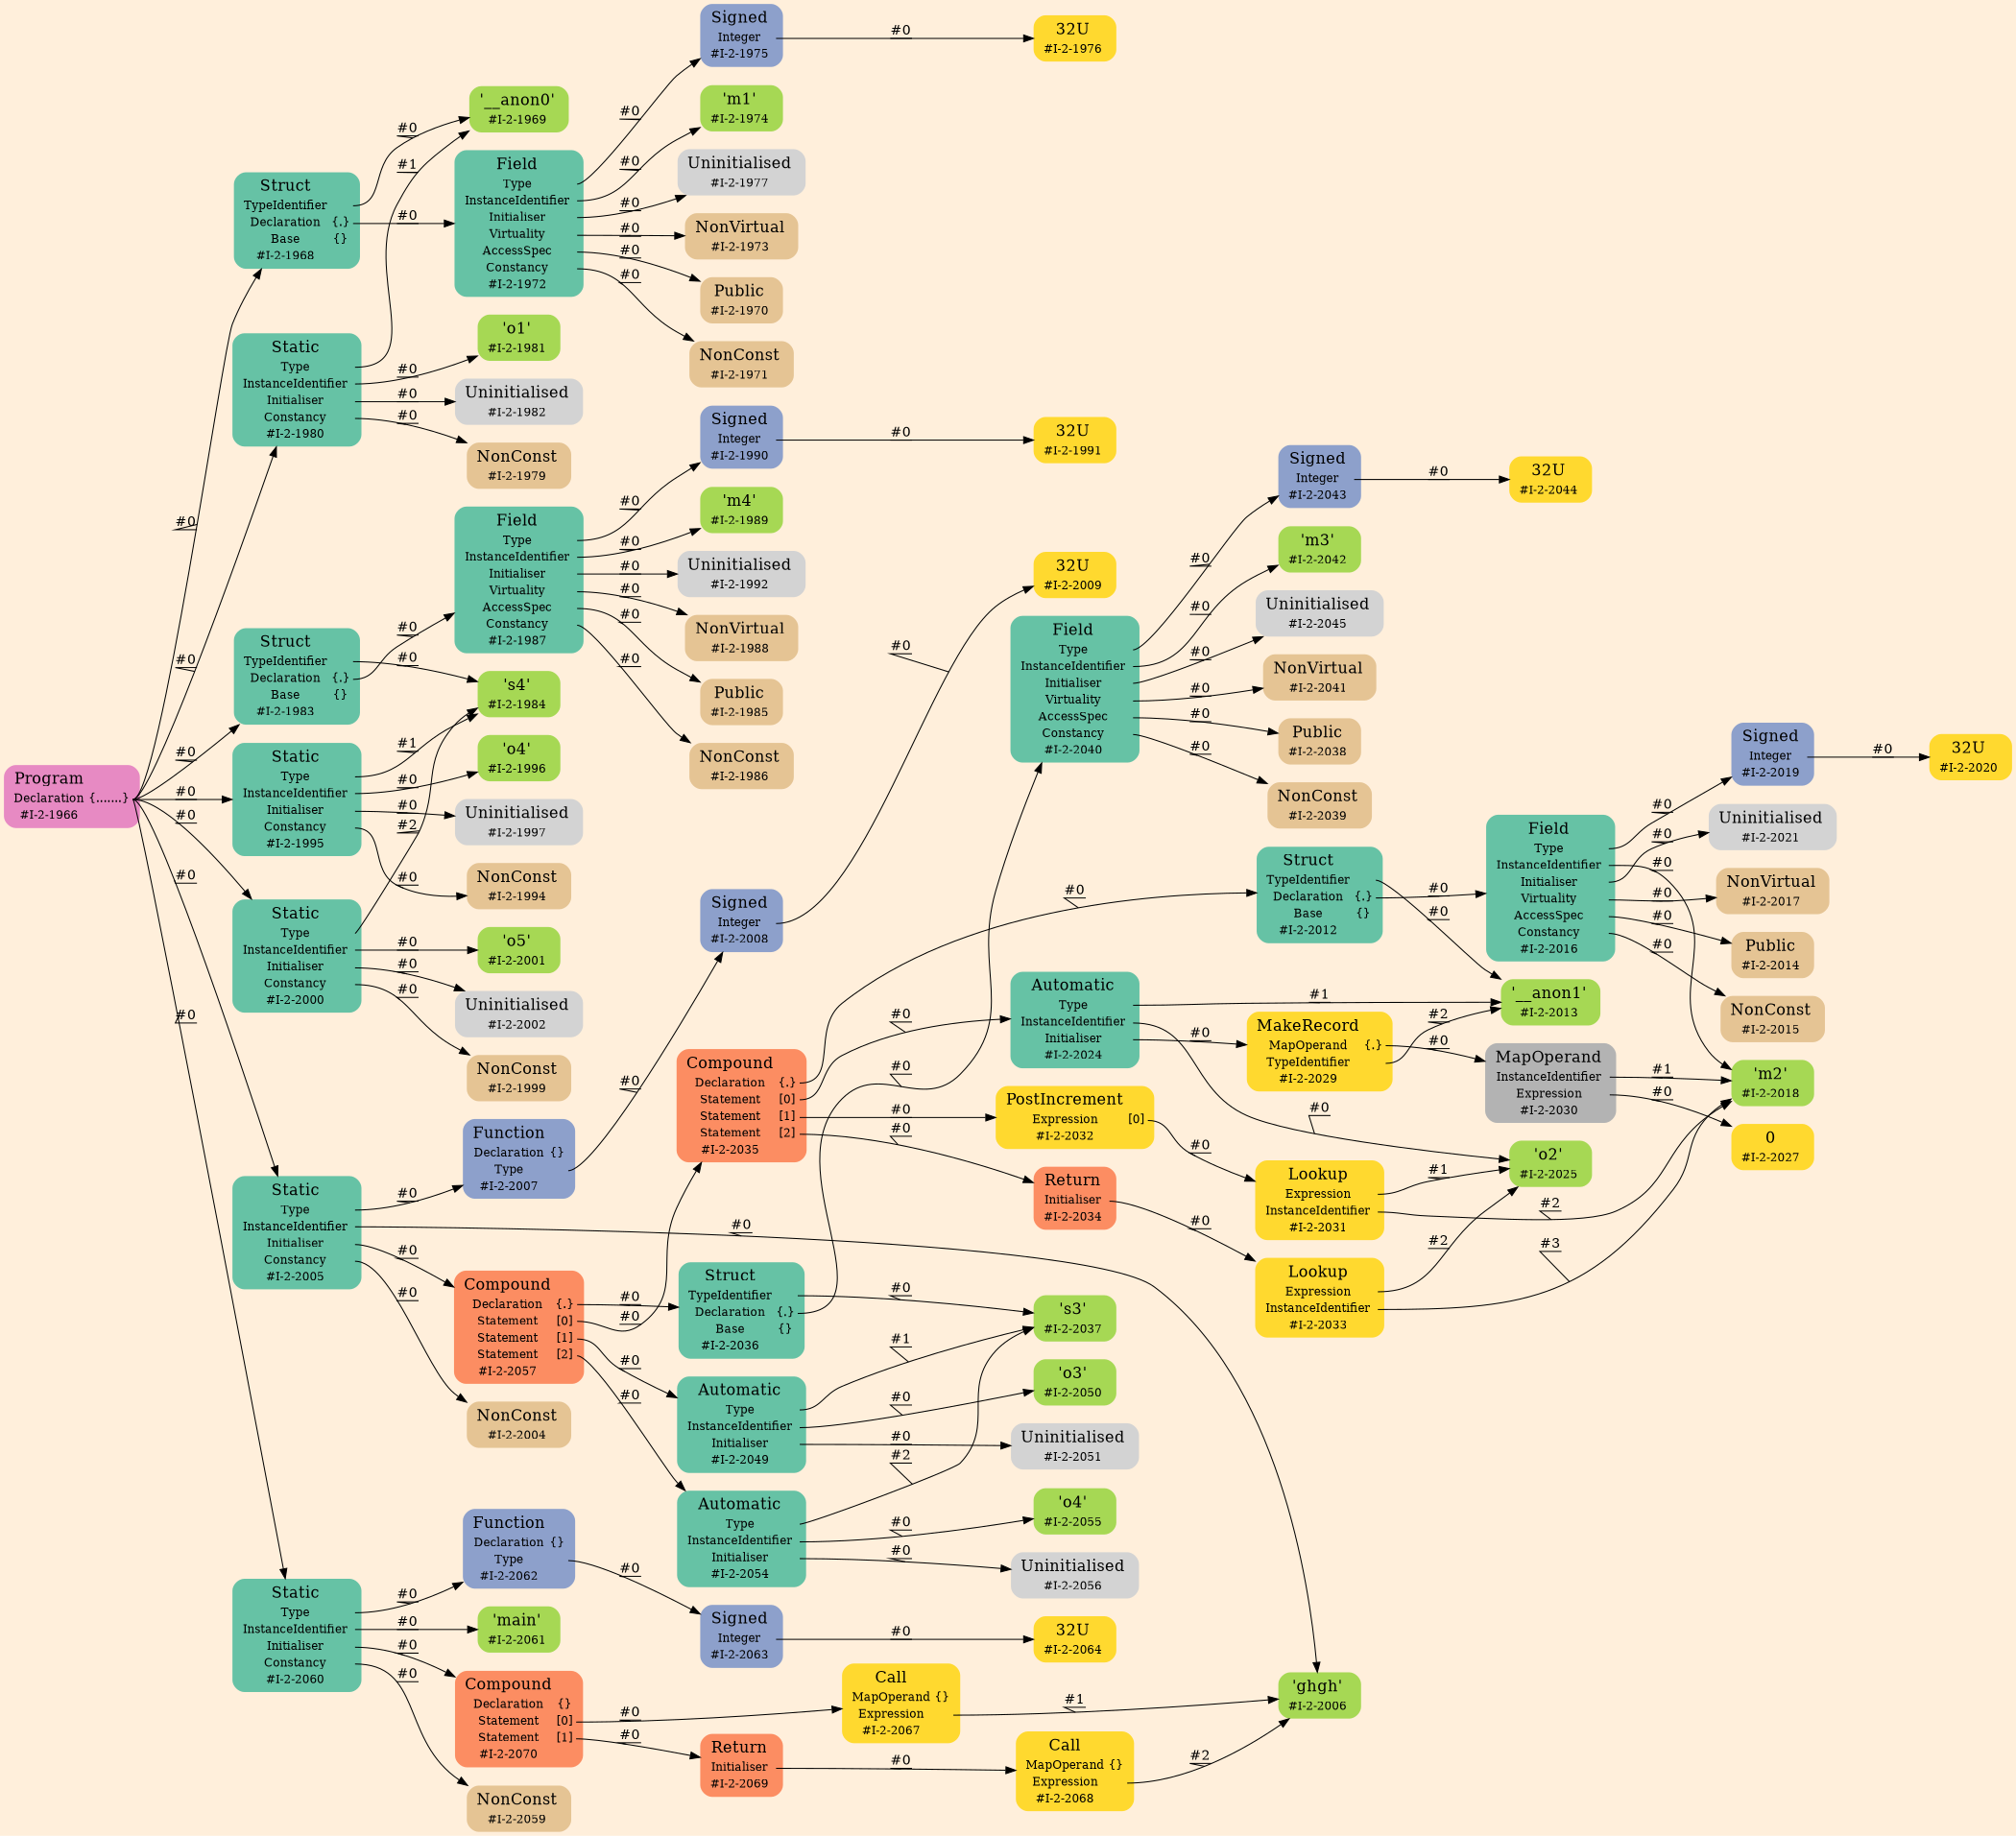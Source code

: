 digraph Inferno {
graph [
rankdir = "LR"
ranksep = 1.0
size = "14,20"
bgcolor = antiquewhite1
color = black
fontcolor = black
];
node [
];

"#I-2-1966" [
shape = "plaintext"
fillcolor = "/set28/4"
label = <<TABLE BORDER="0" CELLBORDER="0" CELLSPACING="0">
 <TR>
  <TD><FONT POINT-SIZE="16.0">Program</FONT></TD>
  <TD></TD>
 </TR>
 <TR>
  <TD>Declaration</TD>
  <TD PORT="port0">{.......}</TD>
 </TR>
 <TR>
  <TD>#I-2-1966</TD>
  <TD PORT="port1"></TD>
 </TR>
</TABLE>>
style = "rounded,filled"
fontsize = "12"
];
"#I-2-1968" [
shape = "plaintext"
fillcolor = "/set28/1"
label = <<TABLE BORDER="0" CELLBORDER="0" CELLSPACING="0">
 <TR>
  <TD><FONT POINT-SIZE="16.0">Struct</FONT></TD>
  <TD></TD>
 </TR>
 <TR>
  <TD>TypeIdentifier</TD>
  <TD PORT="port0"></TD>
 </TR>
 <TR>
  <TD>Declaration</TD>
  <TD PORT="port1">{.}</TD>
 </TR>
 <TR>
  <TD>Base</TD>
  <TD PORT="port2">{}</TD>
 </TR>
 <TR>
  <TD>#I-2-1968</TD>
  <TD PORT="port3"></TD>
 </TR>
</TABLE>>
style = "rounded,filled"
fontsize = "12"
];
"#I-2-1969" [
shape = "plaintext"
fillcolor = "/set28/5"
label = <<TABLE BORDER="0" CELLBORDER="0" CELLSPACING="0">
 <TR>
  <TD><FONT POINT-SIZE="16.0">'__anon0'</FONT></TD>
  <TD></TD>
 </TR>
 <TR>
  <TD>#I-2-1969</TD>
  <TD PORT="port0"></TD>
 </TR>
</TABLE>>
style = "rounded,filled"
fontsize = "12"
];
"#I-2-1972" [
shape = "plaintext"
fillcolor = "/set28/1"
label = <<TABLE BORDER="0" CELLBORDER="0" CELLSPACING="0">
 <TR>
  <TD><FONT POINT-SIZE="16.0">Field</FONT></TD>
  <TD></TD>
 </TR>
 <TR>
  <TD>Type</TD>
  <TD PORT="port0"></TD>
 </TR>
 <TR>
  <TD>InstanceIdentifier</TD>
  <TD PORT="port1"></TD>
 </TR>
 <TR>
  <TD>Initialiser</TD>
  <TD PORT="port2"></TD>
 </TR>
 <TR>
  <TD>Virtuality</TD>
  <TD PORT="port3"></TD>
 </TR>
 <TR>
  <TD>AccessSpec</TD>
  <TD PORT="port4"></TD>
 </TR>
 <TR>
  <TD>Constancy</TD>
  <TD PORT="port5"></TD>
 </TR>
 <TR>
  <TD>#I-2-1972</TD>
  <TD PORT="port6"></TD>
 </TR>
</TABLE>>
style = "rounded,filled"
fontsize = "12"
];
"#I-2-1975" [
shape = "plaintext"
fillcolor = "/set28/3"
label = <<TABLE BORDER="0" CELLBORDER="0" CELLSPACING="0">
 <TR>
  <TD><FONT POINT-SIZE="16.0">Signed</FONT></TD>
  <TD></TD>
 </TR>
 <TR>
  <TD>Integer</TD>
  <TD PORT="port0"></TD>
 </TR>
 <TR>
  <TD>#I-2-1975</TD>
  <TD PORT="port1"></TD>
 </TR>
</TABLE>>
style = "rounded,filled"
fontsize = "12"
];
"#I-2-1976" [
shape = "plaintext"
fillcolor = "/set28/6"
label = <<TABLE BORDER="0" CELLBORDER="0" CELLSPACING="0">
 <TR>
  <TD><FONT POINT-SIZE="16.0">32U</FONT></TD>
  <TD></TD>
 </TR>
 <TR>
  <TD>#I-2-1976</TD>
  <TD PORT="port0"></TD>
 </TR>
</TABLE>>
style = "rounded,filled"
fontsize = "12"
];
"#I-2-1974" [
shape = "plaintext"
fillcolor = "/set28/5"
label = <<TABLE BORDER="0" CELLBORDER="0" CELLSPACING="0">
 <TR>
  <TD><FONT POINT-SIZE="16.0">'m1'</FONT></TD>
  <TD></TD>
 </TR>
 <TR>
  <TD>#I-2-1974</TD>
  <TD PORT="port0"></TD>
 </TR>
</TABLE>>
style = "rounded,filled"
fontsize = "12"
];
"#I-2-1977" [
shape = "plaintext"
label = <<TABLE BORDER="0" CELLBORDER="0" CELLSPACING="0">
 <TR>
  <TD><FONT POINT-SIZE="16.0">Uninitialised</FONT></TD>
  <TD></TD>
 </TR>
 <TR>
  <TD>#I-2-1977</TD>
  <TD PORT="port0"></TD>
 </TR>
</TABLE>>
style = "rounded,filled"
fontsize = "12"
];
"#I-2-1973" [
shape = "plaintext"
fillcolor = "/set28/7"
label = <<TABLE BORDER="0" CELLBORDER="0" CELLSPACING="0">
 <TR>
  <TD><FONT POINT-SIZE="16.0">NonVirtual</FONT></TD>
  <TD></TD>
 </TR>
 <TR>
  <TD>#I-2-1973</TD>
  <TD PORT="port0"></TD>
 </TR>
</TABLE>>
style = "rounded,filled"
fontsize = "12"
];
"#I-2-1970" [
shape = "plaintext"
fillcolor = "/set28/7"
label = <<TABLE BORDER="0" CELLBORDER="0" CELLSPACING="0">
 <TR>
  <TD><FONT POINT-SIZE="16.0">Public</FONT></TD>
  <TD></TD>
 </TR>
 <TR>
  <TD>#I-2-1970</TD>
  <TD PORT="port0"></TD>
 </TR>
</TABLE>>
style = "rounded,filled"
fontsize = "12"
];
"#I-2-1971" [
shape = "plaintext"
fillcolor = "/set28/7"
label = <<TABLE BORDER="0" CELLBORDER="0" CELLSPACING="0">
 <TR>
  <TD><FONT POINT-SIZE="16.0">NonConst</FONT></TD>
  <TD></TD>
 </TR>
 <TR>
  <TD>#I-2-1971</TD>
  <TD PORT="port0"></TD>
 </TR>
</TABLE>>
style = "rounded,filled"
fontsize = "12"
];
"#I-2-1980" [
shape = "plaintext"
fillcolor = "/set28/1"
label = <<TABLE BORDER="0" CELLBORDER="0" CELLSPACING="0">
 <TR>
  <TD><FONT POINT-SIZE="16.0">Static</FONT></TD>
  <TD></TD>
 </TR>
 <TR>
  <TD>Type</TD>
  <TD PORT="port0"></TD>
 </TR>
 <TR>
  <TD>InstanceIdentifier</TD>
  <TD PORT="port1"></TD>
 </TR>
 <TR>
  <TD>Initialiser</TD>
  <TD PORT="port2"></TD>
 </TR>
 <TR>
  <TD>Constancy</TD>
  <TD PORT="port3"></TD>
 </TR>
 <TR>
  <TD>#I-2-1980</TD>
  <TD PORT="port4"></TD>
 </TR>
</TABLE>>
style = "rounded,filled"
fontsize = "12"
];
"#I-2-1981" [
shape = "plaintext"
fillcolor = "/set28/5"
label = <<TABLE BORDER="0" CELLBORDER="0" CELLSPACING="0">
 <TR>
  <TD><FONT POINT-SIZE="16.0">'o1'</FONT></TD>
  <TD></TD>
 </TR>
 <TR>
  <TD>#I-2-1981</TD>
  <TD PORT="port0"></TD>
 </TR>
</TABLE>>
style = "rounded,filled"
fontsize = "12"
];
"#I-2-1982" [
shape = "plaintext"
label = <<TABLE BORDER="0" CELLBORDER="0" CELLSPACING="0">
 <TR>
  <TD><FONT POINT-SIZE="16.0">Uninitialised</FONT></TD>
  <TD></TD>
 </TR>
 <TR>
  <TD>#I-2-1982</TD>
  <TD PORT="port0"></TD>
 </TR>
</TABLE>>
style = "rounded,filled"
fontsize = "12"
];
"#I-2-1979" [
shape = "plaintext"
fillcolor = "/set28/7"
label = <<TABLE BORDER="0" CELLBORDER="0" CELLSPACING="0">
 <TR>
  <TD><FONT POINT-SIZE="16.0">NonConst</FONT></TD>
  <TD></TD>
 </TR>
 <TR>
  <TD>#I-2-1979</TD>
  <TD PORT="port0"></TD>
 </TR>
</TABLE>>
style = "rounded,filled"
fontsize = "12"
];
"#I-2-1983" [
shape = "plaintext"
fillcolor = "/set28/1"
label = <<TABLE BORDER="0" CELLBORDER="0" CELLSPACING="0">
 <TR>
  <TD><FONT POINT-SIZE="16.0">Struct</FONT></TD>
  <TD></TD>
 </TR>
 <TR>
  <TD>TypeIdentifier</TD>
  <TD PORT="port0"></TD>
 </TR>
 <TR>
  <TD>Declaration</TD>
  <TD PORT="port1">{.}</TD>
 </TR>
 <TR>
  <TD>Base</TD>
  <TD PORT="port2">{}</TD>
 </TR>
 <TR>
  <TD>#I-2-1983</TD>
  <TD PORT="port3"></TD>
 </TR>
</TABLE>>
style = "rounded,filled"
fontsize = "12"
];
"#I-2-1984" [
shape = "plaintext"
fillcolor = "/set28/5"
label = <<TABLE BORDER="0" CELLBORDER="0" CELLSPACING="0">
 <TR>
  <TD><FONT POINT-SIZE="16.0">'s4'</FONT></TD>
  <TD></TD>
 </TR>
 <TR>
  <TD>#I-2-1984</TD>
  <TD PORT="port0"></TD>
 </TR>
</TABLE>>
style = "rounded,filled"
fontsize = "12"
];
"#I-2-1987" [
shape = "plaintext"
fillcolor = "/set28/1"
label = <<TABLE BORDER="0" CELLBORDER="0" CELLSPACING="0">
 <TR>
  <TD><FONT POINT-SIZE="16.0">Field</FONT></TD>
  <TD></TD>
 </TR>
 <TR>
  <TD>Type</TD>
  <TD PORT="port0"></TD>
 </TR>
 <TR>
  <TD>InstanceIdentifier</TD>
  <TD PORT="port1"></TD>
 </TR>
 <TR>
  <TD>Initialiser</TD>
  <TD PORT="port2"></TD>
 </TR>
 <TR>
  <TD>Virtuality</TD>
  <TD PORT="port3"></TD>
 </TR>
 <TR>
  <TD>AccessSpec</TD>
  <TD PORT="port4"></TD>
 </TR>
 <TR>
  <TD>Constancy</TD>
  <TD PORT="port5"></TD>
 </TR>
 <TR>
  <TD>#I-2-1987</TD>
  <TD PORT="port6"></TD>
 </TR>
</TABLE>>
style = "rounded,filled"
fontsize = "12"
];
"#I-2-1990" [
shape = "plaintext"
fillcolor = "/set28/3"
label = <<TABLE BORDER="0" CELLBORDER="0" CELLSPACING="0">
 <TR>
  <TD><FONT POINT-SIZE="16.0">Signed</FONT></TD>
  <TD></TD>
 </TR>
 <TR>
  <TD>Integer</TD>
  <TD PORT="port0"></TD>
 </TR>
 <TR>
  <TD>#I-2-1990</TD>
  <TD PORT="port1"></TD>
 </TR>
</TABLE>>
style = "rounded,filled"
fontsize = "12"
];
"#I-2-1991" [
shape = "plaintext"
fillcolor = "/set28/6"
label = <<TABLE BORDER="0" CELLBORDER="0" CELLSPACING="0">
 <TR>
  <TD><FONT POINT-SIZE="16.0">32U</FONT></TD>
  <TD></TD>
 </TR>
 <TR>
  <TD>#I-2-1991</TD>
  <TD PORT="port0"></TD>
 </TR>
</TABLE>>
style = "rounded,filled"
fontsize = "12"
];
"#I-2-1989" [
shape = "plaintext"
fillcolor = "/set28/5"
label = <<TABLE BORDER="0" CELLBORDER="0" CELLSPACING="0">
 <TR>
  <TD><FONT POINT-SIZE="16.0">'m4'</FONT></TD>
  <TD></TD>
 </TR>
 <TR>
  <TD>#I-2-1989</TD>
  <TD PORT="port0"></TD>
 </TR>
</TABLE>>
style = "rounded,filled"
fontsize = "12"
];
"#I-2-1992" [
shape = "plaintext"
label = <<TABLE BORDER="0" CELLBORDER="0" CELLSPACING="0">
 <TR>
  <TD><FONT POINT-SIZE="16.0">Uninitialised</FONT></TD>
  <TD></TD>
 </TR>
 <TR>
  <TD>#I-2-1992</TD>
  <TD PORT="port0"></TD>
 </TR>
</TABLE>>
style = "rounded,filled"
fontsize = "12"
];
"#I-2-1988" [
shape = "plaintext"
fillcolor = "/set28/7"
label = <<TABLE BORDER="0" CELLBORDER="0" CELLSPACING="0">
 <TR>
  <TD><FONT POINT-SIZE="16.0">NonVirtual</FONT></TD>
  <TD></TD>
 </TR>
 <TR>
  <TD>#I-2-1988</TD>
  <TD PORT="port0"></TD>
 </TR>
</TABLE>>
style = "rounded,filled"
fontsize = "12"
];
"#I-2-1985" [
shape = "plaintext"
fillcolor = "/set28/7"
label = <<TABLE BORDER="0" CELLBORDER="0" CELLSPACING="0">
 <TR>
  <TD><FONT POINT-SIZE="16.0">Public</FONT></TD>
  <TD></TD>
 </TR>
 <TR>
  <TD>#I-2-1985</TD>
  <TD PORT="port0"></TD>
 </TR>
</TABLE>>
style = "rounded,filled"
fontsize = "12"
];
"#I-2-1986" [
shape = "plaintext"
fillcolor = "/set28/7"
label = <<TABLE BORDER="0" CELLBORDER="0" CELLSPACING="0">
 <TR>
  <TD><FONT POINT-SIZE="16.0">NonConst</FONT></TD>
  <TD></TD>
 </TR>
 <TR>
  <TD>#I-2-1986</TD>
  <TD PORT="port0"></TD>
 </TR>
</TABLE>>
style = "rounded,filled"
fontsize = "12"
];
"#I-2-1995" [
shape = "plaintext"
fillcolor = "/set28/1"
label = <<TABLE BORDER="0" CELLBORDER="0" CELLSPACING="0">
 <TR>
  <TD><FONT POINT-SIZE="16.0">Static</FONT></TD>
  <TD></TD>
 </TR>
 <TR>
  <TD>Type</TD>
  <TD PORT="port0"></TD>
 </TR>
 <TR>
  <TD>InstanceIdentifier</TD>
  <TD PORT="port1"></TD>
 </TR>
 <TR>
  <TD>Initialiser</TD>
  <TD PORT="port2"></TD>
 </TR>
 <TR>
  <TD>Constancy</TD>
  <TD PORT="port3"></TD>
 </TR>
 <TR>
  <TD>#I-2-1995</TD>
  <TD PORT="port4"></TD>
 </TR>
</TABLE>>
style = "rounded,filled"
fontsize = "12"
];
"#I-2-1996" [
shape = "plaintext"
fillcolor = "/set28/5"
label = <<TABLE BORDER="0" CELLBORDER="0" CELLSPACING="0">
 <TR>
  <TD><FONT POINT-SIZE="16.0">'o4'</FONT></TD>
  <TD></TD>
 </TR>
 <TR>
  <TD>#I-2-1996</TD>
  <TD PORT="port0"></TD>
 </TR>
</TABLE>>
style = "rounded,filled"
fontsize = "12"
];
"#I-2-1997" [
shape = "plaintext"
label = <<TABLE BORDER="0" CELLBORDER="0" CELLSPACING="0">
 <TR>
  <TD><FONT POINT-SIZE="16.0">Uninitialised</FONT></TD>
  <TD></TD>
 </TR>
 <TR>
  <TD>#I-2-1997</TD>
  <TD PORT="port0"></TD>
 </TR>
</TABLE>>
style = "rounded,filled"
fontsize = "12"
];
"#I-2-1994" [
shape = "plaintext"
fillcolor = "/set28/7"
label = <<TABLE BORDER="0" CELLBORDER="0" CELLSPACING="0">
 <TR>
  <TD><FONT POINT-SIZE="16.0">NonConst</FONT></TD>
  <TD></TD>
 </TR>
 <TR>
  <TD>#I-2-1994</TD>
  <TD PORT="port0"></TD>
 </TR>
</TABLE>>
style = "rounded,filled"
fontsize = "12"
];
"#I-2-2000" [
shape = "plaintext"
fillcolor = "/set28/1"
label = <<TABLE BORDER="0" CELLBORDER="0" CELLSPACING="0">
 <TR>
  <TD><FONT POINT-SIZE="16.0">Static</FONT></TD>
  <TD></TD>
 </TR>
 <TR>
  <TD>Type</TD>
  <TD PORT="port0"></TD>
 </TR>
 <TR>
  <TD>InstanceIdentifier</TD>
  <TD PORT="port1"></TD>
 </TR>
 <TR>
  <TD>Initialiser</TD>
  <TD PORT="port2"></TD>
 </TR>
 <TR>
  <TD>Constancy</TD>
  <TD PORT="port3"></TD>
 </TR>
 <TR>
  <TD>#I-2-2000</TD>
  <TD PORT="port4"></TD>
 </TR>
</TABLE>>
style = "rounded,filled"
fontsize = "12"
];
"#I-2-2001" [
shape = "plaintext"
fillcolor = "/set28/5"
label = <<TABLE BORDER="0" CELLBORDER="0" CELLSPACING="0">
 <TR>
  <TD><FONT POINT-SIZE="16.0">'o5'</FONT></TD>
  <TD></TD>
 </TR>
 <TR>
  <TD>#I-2-2001</TD>
  <TD PORT="port0"></TD>
 </TR>
</TABLE>>
style = "rounded,filled"
fontsize = "12"
];
"#I-2-2002" [
shape = "plaintext"
label = <<TABLE BORDER="0" CELLBORDER="0" CELLSPACING="0">
 <TR>
  <TD><FONT POINT-SIZE="16.0">Uninitialised</FONT></TD>
  <TD></TD>
 </TR>
 <TR>
  <TD>#I-2-2002</TD>
  <TD PORT="port0"></TD>
 </TR>
</TABLE>>
style = "rounded,filled"
fontsize = "12"
];
"#I-2-1999" [
shape = "plaintext"
fillcolor = "/set28/7"
label = <<TABLE BORDER="0" CELLBORDER="0" CELLSPACING="0">
 <TR>
  <TD><FONT POINT-SIZE="16.0">NonConst</FONT></TD>
  <TD></TD>
 </TR>
 <TR>
  <TD>#I-2-1999</TD>
  <TD PORT="port0"></TD>
 </TR>
</TABLE>>
style = "rounded,filled"
fontsize = "12"
];
"#I-2-2005" [
shape = "plaintext"
fillcolor = "/set28/1"
label = <<TABLE BORDER="0" CELLBORDER="0" CELLSPACING="0">
 <TR>
  <TD><FONT POINT-SIZE="16.0">Static</FONT></TD>
  <TD></TD>
 </TR>
 <TR>
  <TD>Type</TD>
  <TD PORT="port0"></TD>
 </TR>
 <TR>
  <TD>InstanceIdentifier</TD>
  <TD PORT="port1"></TD>
 </TR>
 <TR>
  <TD>Initialiser</TD>
  <TD PORT="port2"></TD>
 </TR>
 <TR>
  <TD>Constancy</TD>
  <TD PORT="port3"></TD>
 </TR>
 <TR>
  <TD>#I-2-2005</TD>
  <TD PORT="port4"></TD>
 </TR>
</TABLE>>
style = "rounded,filled"
fontsize = "12"
];
"#I-2-2007" [
shape = "plaintext"
fillcolor = "/set28/3"
label = <<TABLE BORDER="0" CELLBORDER="0" CELLSPACING="0">
 <TR>
  <TD><FONT POINT-SIZE="16.0">Function</FONT></TD>
  <TD></TD>
 </TR>
 <TR>
  <TD>Declaration</TD>
  <TD PORT="port0">{}</TD>
 </TR>
 <TR>
  <TD>Type</TD>
  <TD PORT="port1"></TD>
 </TR>
 <TR>
  <TD>#I-2-2007</TD>
  <TD PORT="port2"></TD>
 </TR>
</TABLE>>
style = "rounded,filled"
fontsize = "12"
];
"#I-2-2008" [
shape = "plaintext"
fillcolor = "/set28/3"
label = <<TABLE BORDER="0" CELLBORDER="0" CELLSPACING="0">
 <TR>
  <TD><FONT POINT-SIZE="16.0">Signed</FONT></TD>
  <TD></TD>
 </TR>
 <TR>
  <TD>Integer</TD>
  <TD PORT="port0"></TD>
 </TR>
 <TR>
  <TD>#I-2-2008</TD>
  <TD PORT="port1"></TD>
 </TR>
</TABLE>>
style = "rounded,filled"
fontsize = "12"
];
"#I-2-2009" [
shape = "plaintext"
fillcolor = "/set28/6"
label = <<TABLE BORDER="0" CELLBORDER="0" CELLSPACING="0">
 <TR>
  <TD><FONT POINT-SIZE="16.0">32U</FONT></TD>
  <TD></TD>
 </TR>
 <TR>
  <TD>#I-2-2009</TD>
  <TD PORT="port0"></TD>
 </TR>
</TABLE>>
style = "rounded,filled"
fontsize = "12"
];
"#I-2-2006" [
shape = "plaintext"
fillcolor = "/set28/5"
label = <<TABLE BORDER="0" CELLBORDER="0" CELLSPACING="0">
 <TR>
  <TD><FONT POINT-SIZE="16.0">'ghgh'</FONT></TD>
  <TD></TD>
 </TR>
 <TR>
  <TD>#I-2-2006</TD>
  <TD PORT="port0"></TD>
 </TR>
</TABLE>>
style = "rounded,filled"
fontsize = "12"
];
"#I-2-2057" [
shape = "plaintext"
fillcolor = "/set28/2"
label = <<TABLE BORDER="0" CELLBORDER="0" CELLSPACING="0">
 <TR>
  <TD><FONT POINT-SIZE="16.0">Compound</FONT></TD>
  <TD></TD>
 </TR>
 <TR>
  <TD>Declaration</TD>
  <TD PORT="port0">{.}</TD>
 </TR>
 <TR>
  <TD>Statement</TD>
  <TD PORT="port1">[0]</TD>
 </TR>
 <TR>
  <TD>Statement</TD>
  <TD PORT="port2">[1]</TD>
 </TR>
 <TR>
  <TD>Statement</TD>
  <TD PORT="port3">[2]</TD>
 </TR>
 <TR>
  <TD>#I-2-2057</TD>
  <TD PORT="port4"></TD>
 </TR>
</TABLE>>
style = "rounded,filled"
fontsize = "12"
];
"#I-2-2036" [
shape = "plaintext"
fillcolor = "/set28/1"
label = <<TABLE BORDER="0" CELLBORDER="0" CELLSPACING="0">
 <TR>
  <TD><FONT POINT-SIZE="16.0">Struct</FONT></TD>
  <TD></TD>
 </TR>
 <TR>
  <TD>TypeIdentifier</TD>
  <TD PORT="port0"></TD>
 </TR>
 <TR>
  <TD>Declaration</TD>
  <TD PORT="port1">{.}</TD>
 </TR>
 <TR>
  <TD>Base</TD>
  <TD PORT="port2">{}</TD>
 </TR>
 <TR>
  <TD>#I-2-2036</TD>
  <TD PORT="port3"></TD>
 </TR>
</TABLE>>
style = "rounded,filled"
fontsize = "12"
];
"#I-2-2037" [
shape = "plaintext"
fillcolor = "/set28/5"
label = <<TABLE BORDER="0" CELLBORDER="0" CELLSPACING="0">
 <TR>
  <TD><FONT POINT-SIZE="16.0">'s3'</FONT></TD>
  <TD></TD>
 </TR>
 <TR>
  <TD>#I-2-2037</TD>
  <TD PORT="port0"></TD>
 </TR>
</TABLE>>
style = "rounded,filled"
fontsize = "12"
];
"#I-2-2040" [
shape = "plaintext"
fillcolor = "/set28/1"
label = <<TABLE BORDER="0" CELLBORDER="0" CELLSPACING="0">
 <TR>
  <TD><FONT POINT-SIZE="16.0">Field</FONT></TD>
  <TD></TD>
 </TR>
 <TR>
  <TD>Type</TD>
  <TD PORT="port0"></TD>
 </TR>
 <TR>
  <TD>InstanceIdentifier</TD>
  <TD PORT="port1"></TD>
 </TR>
 <TR>
  <TD>Initialiser</TD>
  <TD PORT="port2"></TD>
 </TR>
 <TR>
  <TD>Virtuality</TD>
  <TD PORT="port3"></TD>
 </TR>
 <TR>
  <TD>AccessSpec</TD>
  <TD PORT="port4"></TD>
 </TR>
 <TR>
  <TD>Constancy</TD>
  <TD PORT="port5"></TD>
 </TR>
 <TR>
  <TD>#I-2-2040</TD>
  <TD PORT="port6"></TD>
 </TR>
</TABLE>>
style = "rounded,filled"
fontsize = "12"
];
"#I-2-2043" [
shape = "plaintext"
fillcolor = "/set28/3"
label = <<TABLE BORDER="0" CELLBORDER="0" CELLSPACING="0">
 <TR>
  <TD><FONT POINT-SIZE="16.0">Signed</FONT></TD>
  <TD></TD>
 </TR>
 <TR>
  <TD>Integer</TD>
  <TD PORT="port0"></TD>
 </TR>
 <TR>
  <TD>#I-2-2043</TD>
  <TD PORT="port1"></TD>
 </TR>
</TABLE>>
style = "rounded,filled"
fontsize = "12"
];
"#I-2-2044" [
shape = "plaintext"
fillcolor = "/set28/6"
label = <<TABLE BORDER="0" CELLBORDER="0" CELLSPACING="0">
 <TR>
  <TD><FONT POINT-SIZE="16.0">32U</FONT></TD>
  <TD></TD>
 </TR>
 <TR>
  <TD>#I-2-2044</TD>
  <TD PORT="port0"></TD>
 </TR>
</TABLE>>
style = "rounded,filled"
fontsize = "12"
];
"#I-2-2042" [
shape = "plaintext"
fillcolor = "/set28/5"
label = <<TABLE BORDER="0" CELLBORDER="0" CELLSPACING="0">
 <TR>
  <TD><FONT POINT-SIZE="16.0">'m3'</FONT></TD>
  <TD></TD>
 </TR>
 <TR>
  <TD>#I-2-2042</TD>
  <TD PORT="port0"></TD>
 </TR>
</TABLE>>
style = "rounded,filled"
fontsize = "12"
];
"#I-2-2045" [
shape = "plaintext"
label = <<TABLE BORDER="0" CELLBORDER="0" CELLSPACING="0">
 <TR>
  <TD><FONT POINT-SIZE="16.0">Uninitialised</FONT></TD>
  <TD></TD>
 </TR>
 <TR>
  <TD>#I-2-2045</TD>
  <TD PORT="port0"></TD>
 </TR>
</TABLE>>
style = "rounded,filled"
fontsize = "12"
];
"#I-2-2041" [
shape = "plaintext"
fillcolor = "/set28/7"
label = <<TABLE BORDER="0" CELLBORDER="0" CELLSPACING="0">
 <TR>
  <TD><FONT POINT-SIZE="16.0">NonVirtual</FONT></TD>
  <TD></TD>
 </TR>
 <TR>
  <TD>#I-2-2041</TD>
  <TD PORT="port0"></TD>
 </TR>
</TABLE>>
style = "rounded,filled"
fontsize = "12"
];
"#I-2-2038" [
shape = "plaintext"
fillcolor = "/set28/7"
label = <<TABLE BORDER="0" CELLBORDER="0" CELLSPACING="0">
 <TR>
  <TD><FONT POINT-SIZE="16.0">Public</FONT></TD>
  <TD></TD>
 </TR>
 <TR>
  <TD>#I-2-2038</TD>
  <TD PORT="port0"></TD>
 </TR>
</TABLE>>
style = "rounded,filled"
fontsize = "12"
];
"#I-2-2039" [
shape = "plaintext"
fillcolor = "/set28/7"
label = <<TABLE BORDER="0" CELLBORDER="0" CELLSPACING="0">
 <TR>
  <TD><FONT POINT-SIZE="16.0">NonConst</FONT></TD>
  <TD></TD>
 </TR>
 <TR>
  <TD>#I-2-2039</TD>
  <TD PORT="port0"></TD>
 </TR>
</TABLE>>
style = "rounded,filled"
fontsize = "12"
];
"#I-2-2035" [
shape = "plaintext"
fillcolor = "/set28/2"
label = <<TABLE BORDER="0" CELLBORDER="0" CELLSPACING="0">
 <TR>
  <TD><FONT POINT-SIZE="16.0">Compound</FONT></TD>
  <TD></TD>
 </TR>
 <TR>
  <TD>Declaration</TD>
  <TD PORT="port0">{.}</TD>
 </TR>
 <TR>
  <TD>Statement</TD>
  <TD PORT="port1">[0]</TD>
 </TR>
 <TR>
  <TD>Statement</TD>
  <TD PORT="port2">[1]</TD>
 </TR>
 <TR>
  <TD>Statement</TD>
  <TD PORT="port3">[2]</TD>
 </TR>
 <TR>
  <TD>#I-2-2035</TD>
  <TD PORT="port4"></TD>
 </TR>
</TABLE>>
style = "rounded,filled"
fontsize = "12"
];
"#I-2-2012" [
shape = "plaintext"
fillcolor = "/set28/1"
label = <<TABLE BORDER="0" CELLBORDER="0" CELLSPACING="0">
 <TR>
  <TD><FONT POINT-SIZE="16.0">Struct</FONT></TD>
  <TD></TD>
 </TR>
 <TR>
  <TD>TypeIdentifier</TD>
  <TD PORT="port0"></TD>
 </TR>
 <TR>
  <TD>Declaration</TD>
  <TD PORT="port1">{.}</TD>
 </TR>
 <TR>
  <TD>Base</TD>
  <TD PORT="port2">{}</TD>
 </TR>
 <TR>
  <TD>#I-2-2012</TD>
  <TD PORT="port3"></TD>
 </TR>
</TABLE>>
style = "rounded,filled"
fontsize = "12"
];
"#I-2-2013" [
shape = "plaintext"
fillcolor = "/set28/5"
label = <<TABLE BORDER="0" CELLBORDER="0" CELLSPACING="0">
 <TR>
  <TD><FONT POINT-SIZE="16.0">'__anon1'</FONT></TD>
  <TD></TD>
 </TR>
 <TR>
  <TD>#I-2-2013</TD>
  <TD PORT="port0"></TD>
 </TR>
</TABLE>>
style = "rounded,filled"
fontsize = "12"
];
"#I-2-2016" [
shape = "plaintext"
fillcolor = "/set28/1"
label = <<TABLE BORDER="0" CELLBORDER="0" CELLSPACING="0">
 <TR>
  <TD><FONT POINT-SIZE="16.0">Field</FONT></TD>
  <TD></TD>
 </TR>
 <TR>
  <TD>Type</TD>
  <TD PORT="port0"></TD>
 </TR>
 <TR>
  <TD>InstanceIdentifier</TD>
  <TD PORT="port1"></TD>
 </TR>
 <TR>
  <TD>Initialiser</TD>
  <TD PORT="port2"></TD>
 </TR>
 <TR>
  <TD>Virtuality</TD>
  <TD PORT="port3"></TD>
 </TR>
 <TR>
  <TD>AccessSpec</TD>
  <TD PORT="port4"></TD>
 </TR>
 <TR>
  <TD>Constancy</TD>
  <TD PORT="port5"></TD>
 </TR>
 <TR>
  <TD>#I-2-2016</TD>
  <TD PORT="port6"></TD>
 </TR>
</TABLE>>
style = "rounded,filled"
fontsize = "12"
];
"#I-2-2019" [
shape = "plaintext"
fillcolor = "/set28/3"
label = <<TABLE BORDER="0" CELLBORDER="0" CELLSPACING="0">
 <TR>
  <TD><FONT POINT-SIZE="16.0">Signed</FONT></TD>
  <TD></TD>
 </TR>
 <TR>
  <TD>Integer</TD>
  <TD PORT="port0"></TD>
 </TR>
 <TR>
  <TD>#I-2-2019</TD>
  <TD PORT="port1"></TD>
 </TR>
</TABLE>>
style = "rounded,filled"
fontsize = "12"
];
"#I-2-2020" [
shape = "plaintext"
fillcolor = "/set28/6"
label = <<TABLE BORDER="0" CELLBORDER="0" CELLSPACING="0">
 <TR>
  <TD><FONT POINT-SIZE="16.0">32U</FONT></TD>
  <TD></TD>
 </TR>
 <TR>
  <TD>#I-2-2020</TD>
  <TD PORT="port0"></TD>
 </TR>
</TABLE>>
style = "rounded,filled"
fontsize = "12"
];
"#I-2-2018" [
shape = "plaintext"
fillcolor = "/set28/5"
label = <<TABLE BORDER="0" CELLBORDER="0" CELLSPACING="0">
 <TR>
  <TD><FONT POINT-SIZE="16.0">'m2'</FONT></TD>
  <TD></TD>
 </TR>
 <TR>
  <TD>#I-2-2018</TD>
  <TD PORT="port0"></TD>
 </TR>
</TABLE>>
style = "rounded,filled"
fontsize = "12"
];
"#I-2-2021" [
shape = "plaintext"
label = <<TABLE BORDER="0" CELLBORDER="0" CELLSPACING="0">
 <TR>
  <TD><FONT POINT-SIZE="16.0">Uninitialised</FONT></TD>
  <TD></TD>
 </TR>
 <TR>
  <TD>#I-2-2021</TD>
  <TD PORT="port0"></TD>
 </TR>
</TABLE>>
style = "rounded,filled"
fontsize = "12"
];
"#I-2-2017" [
shape = "plaintext"
fillcolor = "/set28/7"
label = <<TABLE BORDER="0" CELLBORDER="0" CELLSPACING="0">
 <TR>
  <TD><FONT POINT-SIZE="16.0">NonVirtual</FONT></TD>
  <TD></TD>
 </TR>
 <TR>
  <TD>#I-2-2017</TD>
  <TD PORT="port0"></TD>
 </TR>
</TABLE>>
style = "rounded,filled"
fontsize = "12"
];
"#I-2-2014" [
shape = "plaintext"
fillcolor = "/set28/7"
label = <<TABLE BORDER="0" CELLBORDER="0" CELLSPACING="0">
 <TR>
  <TD><FONT POINT-SIZE="16.0">Public</FONT></TD>
  <TD></TD>
 </TR>
 <TR>
  <TD>#I-2-2014</TD>
  <TD PORT="port0"></TD>
 </TR>
</TABLE>>
style = "rounded,filled"
fontsize = "12"
];
"#I-2-2015" [
shape = "plaintext"
fillcolor = "/set28/7"
label = <<TABLE BORDER="0" CELLBORDER="0" CELLSPACING="0">
 <TR>
  <TD><FONT POINT-SIZE="16.0">NonConst</FONT></TD>
  <TD></TD>
 </TR>
 <TR>
  <TD>#I-2-2015</TD>
  <TD PORT="port0"></TD>
 </TR>
</TABLE>>
style = "rounded,filled"
fontsize = "12"
];
"#I-2-2024" [
shape = "plaintext"
fillcolor = "/set28/1"
label = <<TABLE BORDER="0" CELLBORDER="0" CELLSPACING="0">
 <TR>
  <TD><FONT POINT-SIZE="16.0">Automatic</FONT></TD>
  <TD></TD>
 </TR>
 <TR>
  <TD>Type</TD>
  <TD PORT="port0"></TD>
 </TR>
 <TR>
  <TD>InstanceIdentifier</TD>
  <TD PORT="port1"></TD>
 </TR>
 <TR>
  <TD>Initialiser</TD>
  <TD PORT="port2"></TD>
 </TR>
 <TR>
  <TD>#I-2-2024</TD>
  <TD PORT="port3"></TD>
 </TR>
</TABLE>>
style = "rounded,filled"
fontsize = "12"
];
"#I-2-2025" [
shape = "plaintext"
fillcolor = "/set28/5"
label = <<TABLE BORDER="0" CELLBORDER="0" CELLSPACING="0">
 <TR>
  <TD><FONT POINT-SIZE="16.0">'o2'</FONT></TD>
  <TD></TD>
 </TR>
 <TR>
  <TD>#I-2-2025</TD>
  <TD PORT="port0"></TD>
 </TR>
</TABLE>>
style = "rounded,filled"
fontsize = "12"
];
"#I-2-2029" [
shape = "plaintext"
fillcolor = "/set28/6"
label = <<TABLE BORDER="0" CELLBORDER="0" CELLSPACING="0">
 <TR>
  <TD><FONT POINT-SIZE="16.0">MakeRecord</FONT></TD>
  <TD></TD>
 </TR>
 <TR>
  <TD>MapOperand</TD>
  <TD PORT="port0">{.}</TD>
 </TR>
 <TR>
  <TD>TypeIdentifier</TD>
  <TD PORT="port1"></TD>
 </TR>
 <TR>
  <TD>#I-2-2029</TD>
  <TD PORT="port2"></TD>
 </TR>
</TABLE>>
style = "rounded,filled"
fontsize = "12"
];
"#I-2-2030" [
shape = "plaintext"
fillcolor = "/set28/8"
label = <<TABLE BORDER="0" CELLBORDER="0" CELLSPACING="0">
 <TR>
  <TD><FONT POINT-SIZE="16.0">MapOperand</FONT></TD>
  <TD></TD>
 </TR>
 <TR>
  <TD>InstanceIdentifier</TD>
  <TD PORT="port0"></TD>
 </TR>
 <TR>
  <TD>Expression</TD>
  <TD PORT="port1"></TD>
 </TR>
 <TR>
  <TD>#I-2-2030</TD>
  <TD PORT="port2"></TD>
 </TR>
</TABLE>>
style = "rounded,filled"
fontsize = "12"
];
"#I-2-2027" [
shape = "plaintext"
fillcolor = "/set28/6"
label = <<TABLE BORDER="0" CELLBORDER="0" CELLSPACING="0">
 <TR>
  <TD><FONT POINT-SIZE="16.0">0</FONT></TD>
  <TD></TD>
 </TR>
 <TR>
  <TD>#I-2-2027</TD>
  <TD PORT="port0"></TD>
 </TR>
</TABLE>>
style = "rounded,filled"
fontsize = "12"
];
"#I-2-2032" [
shape = "plaintext"
fillcolor = "/set28/6"
label = <<TABLE BORDER="0" CELLBORDER="0" CELLSPACING="0">
 <TR>
  <TD><FONT POINT-SIZE="16.0">PostIncrement</FONT></TD>
  <TD></TD>
 </TR>
 <TR>
  <TD>Expression</TD>
  <TD PORT="port0">[0]</TD>
 </TR>
 <TR>
  <TD>#I-2-2032</TD>
  <TD PORT="port1"></TD>
 </TR>
</TABLE>>
style = "rounded,filled"
fontsize = "12"
];
"#I-2-2031" [
shape = "plaintext"
fillcolor = "/set28/6"
label = <<TABLE BORDER="0" CELLBORDER="0" CELLSPACING="0">
 <TR>
  <TD><FONT POINT-SIZE="16.0">Lookup</FONT></TD>
  <TD></TD>
 </TR>
 <TR>
  <TD>Expression</TD>
  <TD PORT="port0"></TD>
 </TR>
 <TR>
  <TD>InstanceIdentifier</TD>
  <TD PORT="port1"></TD>
 </TR>
 <TR>
  <TD>#I-2-2031</TD>
  <TD PORT="port2"></TD>
 </TR>
</TABLE>>
style = "rounded,filled"
fontsize = "12"
];
"#I-2-2034" [
shape = "plaintext"
fillcolor = "/set28/2"
label = <<TABLE BORDER="0" CELLBORDER="0" CELLSPACING="0">
 <TR>
  <TD><FONT POINT-SIZE="16.0">Return</FONT></TD>
  <TD></TD>
 </TR>
 <TR>
  <TD>Initialiser</TD>
  <TD PORT="port0"></TD>
 </TR>
 <TR>
  <TD>#I-2-2034</TD>
  <TD PORT="port1"></TD>
 </TR>
</TABLE>>
style = "rounded,filled"
fontsize = "12"
];
"#I-2-2033" [
shape = "plaintext"
fillcolor = "/set28/6"
label = <<TABLE BORDER="0" CELLBORDER="0" CELLSPACING="0">
 <TR>
  <TD><FONT POINT-SIZE="16.0">Lookup</FONT></TD>
  <TD></TD>
 </TR>
 <TR>
  <TD>Expression</TD>
  <TD PORT="port0"></TD>
 </TR>
 <TR>
  <TD>InstanceIdentifier</TD>
  <TD PORT="port1"></TD>
 </TR>
 <TR>
  <TD>#I-2-2033</TD>
  <TD PORT="port2"></TD>
 </TR>
</TABLE>>
style = "rounded,filled"
fontsize = "12"
];
"#I-2-2049" [
shape = "plaintext"
fillcolor = "/set28/1"
label = <<TABLE BORDER="0" CELLBORDER="0" CELLSPACING="0">
 <TR>
  <TD><FONT POINT-SIZE="16.0">Automatic</FONT></TD>
  <TD></TD>
 </TR>
 <TR>
  <TD>Type</TD>
  <TD PORT="port0"></TD>
 </TR>
 <TR>
  <TD>InstanceIdentifier</TD>
  <TD PORT="port1"></TD>
 </TR>
 <TR>
  <TD>Initialiser</TD>
  <TD PORT="port2"></TD>
 </TR>
 <TR>
  <TD>#I-2-2049</TD>
  <TD PORT="port3"></TD>
 </TR>
</TABLE>>
style = "rounded,filled"
fontsize = "12"
];
"#I-2-2050" [
shape = "plaintext"
fillcolor = "/set28/5"
label = <<TABLE BORDER="0" CELLBORDER="0" CELLSPACING="0">
 <TR>
  <TD><FONT POINT-SIZE="16.0">'o3'</FONT></TD>
  <TD></TD>
 </TR>
 <TR>
  <TD>#I-2-2050</TD>
  <TD PORT="port0"></TD>
 </TR>
</TABLE>>
style = "rounded,filled"
fontsize = "12"
];
"#I-2-2051" [
shape = "plaintext"
label = <<TABLE BORDER="0" CELLBORDER="0" CELLSPACING="0">
 <TR>
  <TD><FONT POINT-SIZE="16.0">Uninitialised</FONT></TD>
  <TD></TD>
 </TR>
 <TR>
  <TD>#I-2-2051</TD>
  <TD PORT="port0"></TD>
 </TR>
</TABLE>>
style = "rounded,filled"
fontsize = "12"
];
"#I-2-2054" [
shape = "plaintext"
fillcolor = "/set28/1"
label = <<TABLE BORDER="0" CELLBORDER="0" CELLSPACING="0">
 <TR>
  <TD><FONT POINT-SIZE="16.0">Automatic</FONT></TD>
  <TD></TD>
 </TR>
 <TR>
  <TD>Type</TD>
  <TD PORT="port0"></TD>
 </TR>
 <TR>
  <TD>InstanceIdentifier</TD>
  <TD PORT="port1"></TD>
 </TR>
 <TR>
  <TD>Initialiser</TD>
  <TD PORT="port2"></TD>
 </TR>
 <TR>
  <TD>#I-2-2054</TD>
  <TD PORT="port3"></TD>
 </TR>
</TABLE>>
style = "rounded,filled"
fontsize = "12"
];
"#I-2-2055" [
shape = "plaintext"
fillcolor = "/set28/5"
label = <<TABLE BORDER="0" CELLBORDER="0" CELLSPACING="0">
 <TR>
  <TD><FONT POINT-SIZE="16.0">'o4'</FONT></TD>
  <TD></TD>
 </TR>
 <TR>
  <TD>#I-2-2055</TD>
  <TD PORT="port0"></TD>
 </TR>
</TABLE>>
style = "rounded,filled"
fontsize = "12"
];
"#I-2-2056" [
shape = "plaintext"
label = <<TABLE BORDER="0" CELLBORDER="0" CELLSPACING="0">
 <TR>
  <TD><FONT POINT-SIZE="16.0">Uninitialised</FONT></TD>
  <TD></TD>
 </TR>
 <TR>
  <TD>#I-2-2056</TD>
  <TD PORT="port0"></TD>
 </TR>
</TABLE>>
style = "rounded,filled"
fontsize = "12"
];
"#I-2-2004" [
shape = "plaintext"
fillcolor = "/set28/7"
label = <<TABLE BORDER="0" CELLBORDER="0" CELLSPACING="0">
 <TR>
  <TD><FONT POINT-SIZE="16.0">NonConst</FONT></TD>
  <TD></TD>
 </TR>
 <TR>
  <TD>#I-2-2004</TD>
  <TD PORT="port0"></TD>
 </TR>
</TABLE>>
style = "rounded,filled"
fontsize = "12"
];
"#I-2-2060" [
shape = "plaintext"
fillcolor = "/set28/1"
label = <<TABLE BORDER="0" CELLBORDER="0" CELLSPACING="0">
 <TR>
  <TD><FONT POINT-SIZE="16.0">Static</FONT></TD>
  <TD></TD>
 </TR>
 <TR>
  <TD>Type</TD>
  <TD PORT="port0"></TD>
 </TR>
 <TR>
  <TD>InstanceIdentifier</TD>
  <TD PORT="port1"></TD>
 </TR>
 <TR>
  <TD>Initialiser</TD>
  <TD PORT="port2"></TD>
 </TR>
 <TR>
  <TD>Constancy</TD>
  <TD PORT="port3"></TD>
 </TR>
 <TR>
  <TD>#I-2-2060</TD>
  <TD PORT="port4"></TD>
 </TR>
</TABLE>>
style = "rounded,filled"
fontsize = "12"
];
"#I-2-2062" [
shape = "plaintext"
fillcolor = "/set28/3"
label = <<TABLE BORDER="0" CELLBORDER="0" CELLSPACING="0">
 <TR>
  <TD><FONT POINT-SIZE="16.0">Function</FONT></TD>
  <TD></TD>
 </TR>
 <TR>
  <TD>Declaration</TD>
  <TD PORT="port0">{}</TD>
 </TR>
 <TR>
  <TD>Type</TD>
  <TD PORT="port1"></TD>
 </TR>
 <TR>
  <TD>#I-2-2062</TD>
  <TD PORT="port2"></TD>
 </TR>
</TABLE>>
style = "rounded,filled"
fontsize = "12"
];
"#I-2-2063" [
shape = "plaintext"
fillcolor = "/set28/3"
label = <<TABLE BORDER="0" CELLBORDER="0" CELLSPACING="0">
 <TR>
  <TD><FONT POINT-SIZE="16.0">Signed</FONT></TD>
  <TD></TD>
 </TR>
 <TR>
  <TD>Integer</TD>
  <TD PORT="port0"></TD>
 </TR>
 <TR>
  <TD>#I-2-2063</TD>
  <TD PORT="port1"></TD>
 </TR>
</TABLE>>
style = "rounded,filled"
fontsize = "12"
];
"#I-2-2064" [
shape = "plaintext"
fillcolor = "/set28/6"
label = <<TABLE BORDER="0" CELLBORDER="0" CELLSPACING="0">
 <TR>
  <TD><FONT POINT-SIZE="16.0">32U</FONT></TD>
  <TD></TD>
 </TR>
 <TR>
  <TD>#I-2-2064</TD>
  <TD PORT="port0"></TD>
 </TR>
</TABLE>>
style = "rounded,filled"
fontsize = "12"
];
"#I-2-2061" [
shape = "plaintext"
fillcolor = "/set28/5"
label = <<TABLE BORDER="0" CELLBORDER="0" CELLSPACING="0">
 <TR>
  <TD><FONT POINT-SIZE="16.0">'main'</FONT></TD>
  <TD></TD>
 </TR>
 <TR>
  <TD>#I-2-2061</TD>
  <TD PORT="port0"></TD>
 </TR>
</TABLE>>
style = "rounded,filled"
fontsize = "12"
];
"#I-2-2070" [
shape = "plaintext"
fillcolor = "/set28/2"
label = <<TABLE BORDER="0" CELLBORDER="0" CELLSPACING="0">
 <TR>
  <TD><FONT POINT-SIZE="16.0">Compound</FONT></TD>
  <TD></TD>
 </TR>
 <TR>
  <TD>Declaration</TD>
  <TD PORT="port0">{}</TD>
 </TR>
 <TR>
  <TD>Statement</TD>
  <TD PORT="port1">[0]</TD>
 </TR>
 <TR>
  <TD>Statement</TD>
  <TD PORT="port2">[1]</TD>
 </TR>
 <TR>
  <TD>#I-2-2070</TD>
  <TD PORT="port3"></TD>
 </TR>
</TABLE>>
style = "rounded,filled"
fontsize = "12"
];
"#I-2-2067" [
shape = "plaintext"
fillcolor = "/set28/6"
label = <<TABLE BORDER="0" CELLBORDER="0" CELLSPACING="0">
 <TR>
  <TD><FONT POINT-SIZE="16.0">Call</FONT></TD>
  <TD></TD>
 </TR>
 <TR>
  <TD>MapOperand</TD>
  <TD PORT="port0">{}</TD>
 </TR>
 <TR>
  <TD>Expression</TD>
  <TD PORT="port1"></TD>
 </TR>
 <TR>
  <TD>#I-2-2067</TD>
  <TD PORT="port2"></TD>
 </TR>
</TABLE>>
style = "rounded,filled"
fontsize = "12"
];
"#I-2-2069" [
shape = "plaintext"
fillcolor = "/set28/2"
label = <<TABLE BORDER="0" CELLBORDER="0" CELLSPACING="0">
 <TR>
  <TD><FONT POINT-SIZE="16.0">Return</FONT></TD>
  <TD></TD>
 </TR>
 <TR>
  <TD>Initialiser</TD>
  <TD PORT="port0"></TD>
 </TR>
 <TR>
  <TD>#I-2-2069</TD>
  <TD PORT="port1"></TD>
 </TR>
</TABLE>>
style = "rounded,filled"
fontsize = "12"
];
"#I-2-2068" [
shape = "plaintext"
fillcolor = "/set28/6"
label = <<TABLE BORDER="0" CELLBORDER="0" CELLSPACING="0">
 <TR>
  <TD><FONT POINT-SIZE="16.0">Call</FONT></TD>
  <TD></TD>
 </TR>
 <TR>
  <TD>MapOperand</TD>
  <TD PORT="port0">{}</TD>
 </TR>
 <TR>
  <TD>Expression</TD>
  <TD PORT="port1"></TD>
 </TR>
 <TR>
  <TD>#I-2-2068</TD>
  <TD PORT="port2"></TD>
 </TR>
</TABLE>>
style = "rounded,filled"
fontsize = "12"
];
"#I-2-2059" [
shape = "plaintext"
fillcolor = "/set28/7"
label = <<TABLE BORDER="0" CELLBORDER="0" CELLSPACING="0">
 <TR>
  <TD><FONT POINT-SIZE="16.0">NonConst</FONT></TD>
  <TD></TD>
 </TR>
 <TR>
  <TD>#I-2-2059</TD>
  <TD PORT="port0"></TD>
 </TR>
</TABLE>>
style = "rounded,filled"
fontsize = "12"
];

"#I-2-1966":port0 -> "#I-2-1968" [style="solid"
label = "#0"
decorate = true
color = black
fontcolor = black
];
"#I-2-1966":port0 -> "#I-2-1980" [style="solid"
label = "#0"
decorate = true
color = black
fontcolor = black
];
"#I-2-1966":port0 -> "#I-2-1983" [style="solid"
label = "#0"
decorate = true
color = black
fontcolor = black
];
"#I-2-1966":port0 -> "#I-2-1995" [style="solid"
label = "#0"
decorate = true
color = black
fontcolor = black
];
"#I-2-1966":port0 -> "#I-2-2000" [style="solid"
label = "#0"
decorate = true
color = black
fontcolor = black
];
"#I-2-1966":port0 -> "#I-2-2005" [style="solid"
label = "#0"
decorate = true
color = black
fontcolor = black
];
"#I-2-1966":port0 -> "#I-2-2060" [style="solid"
label = "#0"
decorate = true
color = black
fontcolor = black
];
"#I-2-1968":port0 -> "#I-2-1969" [style="solid"
label = "#0"
decorate = true
color = black
fontcolor = black
];
"#I-2-1968":port1 -> "#I-2-1972" [style="solid"
label = "#0"
decorate = true
color = black
fontcolor = black
];
"#I-2-1972":port0 -> "#I-2-1975" [style="solid"
label = "#0"
decorate = true
color = black
fontcolor = black
];
"#I-2-1972":port1 -> "#I-2-1974" [style="solid"
label = "#0"
decorate = true
color = black
fontcolor = black
];
"#I-2-1972":port2 -> "#I-2-1977" [style="solid"
label = "#0"
decorate = true
color = black
fontcolor = black
];
"#I-2-1972":port3 -> "#I-2-1973" [style="solid"
label = "#0"
decorate = true
color = black
fontcolor = black
];
"#I-2-1972":port4 -> "#I-2-1970" [style="solid"
label = "#0"
decorate = true
color = black
fontcolor = black
];
"#I-2-1972":port5 -> "#I-2-1971" [style="solid"
label = "#0"
decorate = true
color = black
fontcolor = black
];
"#I-2-1975":port0 -> "#I-2-1976" [style="solid"
label = "#0"
decorate = true
color = black
fontcolor = black
];
"#I-2-1980":port0 -> "#I-2-1969" [style="solid"
label = "#1"
decorate = true
color = black
fontcolor = black
];
"#I-2-1980":port1 -> "#I-2-1981" [style="solid"
label = "#0"
decorate = true
color = black
fontcolor = black
];
"#I-2-1980":port2 -> "#I-2-1982" [style="solid"
label = "#0"
decorate = true
color = black
fontcolor = black
];
"#I-2-1980":port3 -> "#I-2-1979" [style="solid"
label = "#0"
decorate = true
color = black
fontcolor = black
];
"#I-2-1983":port0 -> "#I-2-1984" [style="solid"
label = "#0"
decorate = true
color = black
fontcolor = black
];
"#I-2-1983":port1 -> "#I-2-1987" [style="solid"
label = "#0"
decorate = true
color = black
fontcolor = black
];
"#I-2-1987":port0 -> "#I-2-1990" [style="solid"
label = "#0"
decorate = true
color = black
fontcolor = black
];
"#I-2-1987":port1 -> "#I-2-1989" [style="solid"
label = "#0"
decorate = true
color = black
fontcolor = black
];
"#I-2-1987":port2 -> "#I-2-1992" [style="solid"
label = "#0"
decorate = true
color = black
fontcolor = black
];
"#I-2-1987":port3 -> "#I-2-1988" [style="solid"
label = "#0"
decorate = true
color = black
fontcolor = black
];
"#I-2-1987":port4 -> "#I-2-1985" [style="solid"
label = "#0"
decorate = true
color = black
fontcolor = black
];
"#I-2-1987":port5 -> "#I-2-1986" [style="solid"
label = "#0"
decorate = true
color = black
fontcolor = black
];
"#I-2-1990":port0 -> "#I-2-1991" [style="solid"
label = "#0"
decorate = true
color = black
fontcolor = black
];
"#I-2-1995":port0 -> "#I-2-1984" [style="solid"
label = "#1"
decorate = true
color = black
fontcolor = black
];
"#I-2-1995":port1 -> "#I-2-1996" [style="solid"
label = "#0"
decorate = true
color = black
fontcolor = black
];
"#I-2-1995":port2 -> "#I-2-1997" [style="solid"
label = "#0"
decorate = true
color = black
fontcolor = black
];
"#I-2-1995":port3 -> "#I-2-1994" [style="solid"
label = "#0"
decorate = true
color = black
fontcolor = black
];
"#I-2-2000":port0 -> "#I-2-1984" [style="solid"
label = "#2"
decorate = true
color = black
fontcolor = black
];
"#I-2-2000":port1 -> "#I-2-2001" [style="solid"
label = "#0"
decorate = true
color = black
fontcolor = black
];
"#I-2-2000":port2 -> "#I-2-2002" [style="solid"
label = "#0"
decorate = true
color = black
fontcolor = black
];
"#I-2-2000":port3 -> "#I-2-1999" [style="solid"
label = "#0"
decorate = true
color = black
fontcolor = black
];
"#I-2-2005":port0 -> "#I-2-2007" [style="solid"
label = "#0"
decorate = true
color = black
fontcolor = black
];
"#I-2-2005":port1 -> "#I-2-2006" [style="solid"
label = "#0"
decorate = true
color = black
fontcolor = black
];
"#I-2-2005":port2 -> "#I-2-2057" [style="solid"
label = "#0"
decorate = true
color = black
fontcolor = black
];
"#I-2-2005":port3 -> "#I-2-2004" [style="solid"
label = "#0"
decorate = true
color = black
fontcolor = black
];
"#I-2-2007":port1 -> "#I-2-2008" [style="solid"
label = "#0"
decorate = true
color = black
fontcolor = black
];
"#I-2-2008":port0 -> "#I-2-2009" [style="solid"
label = "#0"
decorate = true
color = black
fontcolor = black
];
"#I-2-2057":port0 -> "#I-2-2036" [style="solid"
label = "#0"
decorate = true
color = black
fontcolor = black
];
"#I-2-2057":port1 -> "#I-2-2035" [style="solid"
label = "#0"
decorate = true
color = black
fontcolor = black
];
"#I-2-2057":port2 -> "#I-2-2049" [style="solid"
label = "#0"
decorate = true
color = black
fontcolor = black
];
"#I-2-2057":port3 -> "#I-2-2054" [style="solid"
label = "#0"
decorate = true
color = black
fontcolor = black
];
"#I-2-2036":port0 -> "#I-2-2037" [style="solid"
label = "#0"
decorate = true
color = black
fontcolor = black
];
"#I-2-2036":port1 -> "#I-2-2040" [style="solid"
label = "#0"
decorate = true
color = black
fontcolor = black
];
"#I-2-2040":port0 -> "#I-2-2043" [style="solid"
label = "#0"
decorate = true
color = black
fontcolor = black
];
"#I-2-2040":port1 -> "#I-2-2042" [style="solid"
label = "#0"
decorate = true
color = black
fontcolor = black
];
"#I-2-2040":port2 -> "#I-2-2045" [style="solid"
label = "#0"
decorate = true
color = black
fontcolor = black
];
"#I-2-2040":port3 -> "#I-2-2041" [style="solid"
label = "#0"
decorate = true
color = black
fontcolor = black
];
"#I-2-2040":port4 -> "#I-2-2038" [style="solid"
label = "#0"
decorate = true
color = black
fontcolor = black
];
"#I-2-2040":port5 -> "#I-2-2039" [style="solid"
label = "#0"
decorate = true
color = black
fontcolor = black
];
"#I-2-2043":port0 -> "#I-2-2044" [style="solid"
label = "#0"
decorate = true
color = black
fontcolor = black
];
"#I-2-2035":port0 -> "#I-2-2012" [style="solid"
label = "#0"
decorate = true
color = black
fontcolor = black
];
"#I-2-2035":port1 -> "#I-2-2024" [style="solid"
label = "#0"
decorate = true
color = black
fontcolor = black
];
"#I-2-2035":port2 -> "#I-2-2032" [style="solid"
label = "#0"
decorate = true
color = black
fontcolor = black
];
"#I-2-2035":port3 -> "#I-2-2034" [style="solid"
label = "#0"
decorate = true
color = black
fontcolor = black
];
"#I-2-2012":port0 -> "#I-2-2013" [style="solid"
label = "#0"
decorate = true
color = black
fontcolor = black
];
"#I-2-2012":port1 -> "#I-2-2016" [style="solid"
label = "#0"
decorate = true
color = black
fontcolor = black
];
"#I-2-2016":port0 -> "#I-2-2019" [style="solid"
label = "#0"
decorate = true
color = black
fontcolor = black
];
"#I-2-2016":port1 -> "#I-2-2018" [style="solid"
label = "#0"
decorate = true
color = black
fontcolor = black
];
"#I-2-2016":port2 -> "#I-2-2021" [style="solid"
label = "#0"
decorate = true
color = black
fontcolor = black
];
"#I-2-2016":port3 -> "#I-2-2017" [style="solid"
label = "#0"
decorate = true
color = black
fontcolor = black
];
"#I-2-2016":port4 -> "#I-2-2014" [style="solid"
label = "#0"
decorate = true
color = black
fontcolor = black
];
"#I-2-2016":port5 -> "#I-2-2015" [style="solid"
label = "#0"
decorate = true
color = black
fontcolor = black
];
"#I-2-2019":port0 -> "#I-2-2020" [style="solid"
label = "#0"
decorate = true
color = black
fontcolor = black
];
"#I-2-2024":port0 -> "#I-2-2013" [style="solid"
label = "#1"
decorate = true
color = black
fontcolor = black
];
"#I-2-2024":port1 -> "#I-2-2025" [style="solid"
label = "#0"
decorate = true
color = black
fontcolor = black
];
"#I-2-2024":port2 -> "#I-2-2029" [style="solid"
label = "#0"
decorate = true
color = black
fontcolor = black
];
"#I-2-2029":port0 -> "#I-2-2030" [style="solid"
label = "#0"
decorate = true
color = black
fontcolor = black
];
"#I-2-2029":port1 -> "#I-2-2013" [style="solid"
label = "#2"
decorate = true
color = black
fontcolor = black
];
"#I-2-2030":port0 -> "#I-2-2018" [style="solid"
label = "#1"
decorate = true
color = black
fontcolor = black
];
"#I-2-2030":port1 -> "#I-2-2027" [style="solid"
label = "#0"
decorate = true
color = black
fontcolor = black
];
"#I-2-2032":port0 -> "#I-2-2031" [style="solid"
label = "#0"
decorate = true
color = black
fontcolor = black
];
"#I-2-2031":port0 -> "#I-2-2025" [style="solid"
label = "#1"
decorate = true
color = black
fontcolor = black
];
"#I-2-2031":port1 -> "#I-2-2018" [style="solid"
label = "#2"
decorate = true
color = black
fontcolor = black
];
"#I-2-2034":port0 -> "#I-2-2033" [style="solid"
label = "#0"
decorate = true
color = black
fontcolor = black
];
"#I-2-2033":port0 -> "#I-2-2025" [style="solid"
label = "#2"
decorate = true
color = black
fontcolor = black
];
"#I-2-2033":port1 -> "#I-2-2018" [style="solid"
label = "#3"
decorate = true
color = black
fontcolor = black
];
"#I-2-2049":port0 -> "#I-2-2037" [style="solid"
label = "#1"
decorate = true
color = black
fontcolor = black
];
"#I-2-2049":port1 -> "#I-2-2050" [style="solid"
label = "#0"
decorate = true
color = black
fontcolor = black
];
"#I-2-2049":port2 -> "#I-2-2051" [style="solid"
label = "#0"
decorate = true
color = black
fontcolor = black
];
"#I-2-2054":port0 -> "#I-2-2037" [style="solid"
label = "#2"
decorate = true
color = black
fontcolor = black
];
"#I-2-2054":port1 -> "#I-2-2055" [style="solid"
label = "#0"
decorate = true
color = black
fontcolor = black
];
"#I-2-2054":port2 -> "#I-2-2056" [style="solid"
label = "#0"
decorate = true
color = black
fontcolor = black
];
"#I-2-2060":port0 -> "#I-2-2062" [style="solid"
label = "#0"
decorate = true
color = black
fontcolor = black
];
"#I-2-2060":port1 -> "#I-2-2061" [style="solid"
label = "#0"
decorate = true
color = black
fontcolor = black
];
"#I-2-2060":port2 -> "#I-2-2070" [style="solid"
label = "#0"
decorate = true
color = black
fontcolor = black
];
"#I-2-2060":port3 -> "#I-2-2059" [style="solid"
label = "#0"
decorate = true
color = black
fontcolor = black
];
"#I-2-2062":port1 -> "#I-2-2063" [style="solid"
label = "#0"
decorate = true
color = black
fontcolor = black
];
"#I-2-2063":port0 -> "#I-2-2064" [style="solid"
label = "#0"
decorate = true
color = black
fontcolor = black
];
"#I-2-2070":port1 -> "#I-2-2067" [style="solid"
label = "#0"
decorate = true
color = black
fontcolor = black
];
"#I-2-2070":port2 -> "#I-2-2069" [style="solid"
label = "#0"
decorate = true
color = black
fontcolor = black
];
"#I-2-2067":port1 -> "#I-2-2006" [style="solid"
label = "#1"
decorate = true
color = black
fontcolor = black
];
"#I-2-2069":port0 -> "#I-2-2068" [style="solid"
label = "#0"
decorate = true
color = black
fontcolor = black
];
"#I-2-2068":port1 -> "#I-2-2006" [style="solid"
label = "#2"
decorate = true
color = black
fontcolor = black
];
}

